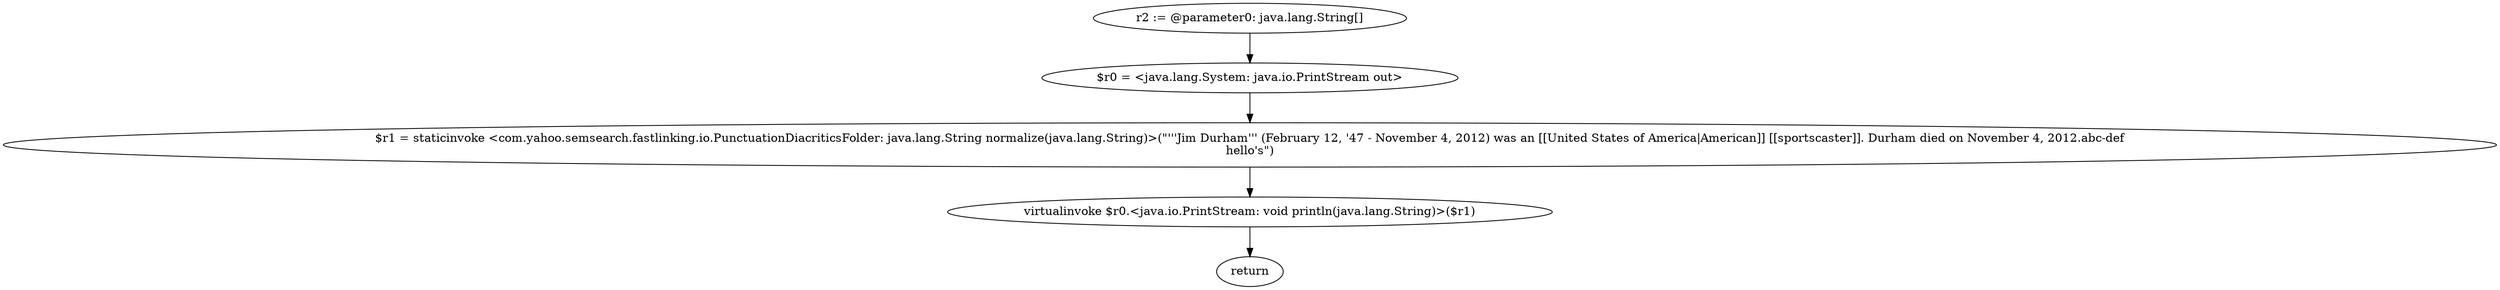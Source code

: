 digraph "unitGraph" {
    "r2 := @parameter0: java.lang.String[]"
    "$r0 = <java.lang.System: java.io.PrintStream out>"
    "$r1 = staticinvoke <com.yahoo.semsearch.fastlinking.io.PunctuationDiacriticsFolder: java.lang.String normalize(java.lang.String)>(\"\'\'\'Jim Durham\'\'\' (February 12, \'47 - November 4, 2012) was an [[United States of America|American]] [[sportscaster]]. Durham died on November 4, 2012.abc-def\nhello\'s\")"
    "virtualinvoke $r0.<java.io.PrintStream: void println(java.lang.String)>($r1)"
    "return"
    "r2 := @parameter0: java.lang.String[]"->"$r0 = <java.lang.System: java.io.PrintStream out>";
    "$r0 = <java.lang.System: java.io.PrintStream out>"->"$r1 = staticinvoke <com.yahoo.semsearch.fastlinking.io.PunctuationDiacriticsFolder: java.lang.String normalize(java.lang.String)>(\"\'\'\'Jim Durham\'\'\' (February 12, \'47 - November 4, 2012) was an [[United States of America|American]] [[sportscaster]]. Durham died on November 4, 2012.abc-def\nhello\'s\")";
    "$r1 = staticinvoke <com.yahoo.semsearch.fastlinking.io.PunctuationDiacriticsFolder: java.lang.String normalize(java.lang.String)>(\"\'\'\'Jim Durham\'\'\' (February 12, \'47 - November 4, 2012) was an [[United States of America|American]] [[sportscaster]]. Durham died on November 4, 2012.abc-def\nhello\'s\")"->"virtualinvoke $r0.<java.io.PrintStream: void println(java.lang.String)>($r1)";
    "virtualinvoke $r0.<java.io.PrintStream: void println(java.lang.String)>($r1)"->"return";
}
